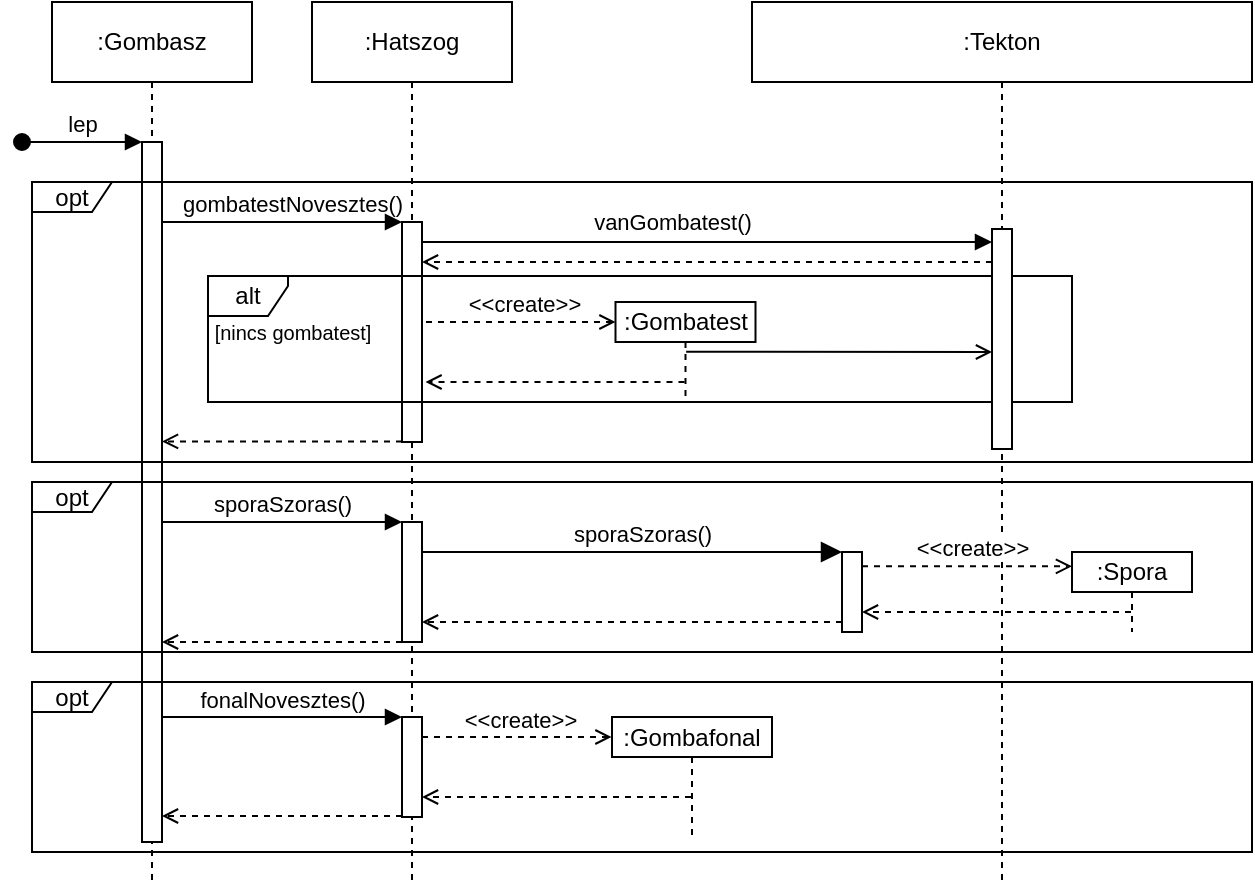 <mxfile version="26.0.16">
  <diagram name="Page-1" id="2YBvvXClWsGukQMizWep">
    <mxGraphModel dx="989" dy="611" grid="1" gridSize="10" guides="1" tooltips="1" connect="1" arrows="1" fold="1" page="1" pageScale="1" pageWidth="850" pageHeight="1100" math="0" shadow="0">
      <root>
        <mxCell id="0" />
        <mxCell id="1" parent="0" />
        <mxCell id="aM9ryv3xv72pqoxQDRHE-1" value=":Gombasz" style="shape=umlLifeline;perimeter=lifelinePerimeter;whiteSpace=wrap;html=1;container=0;dropTarget=0;collapsible=0;recursiveResize=0;outlineConnect=0;portConstraint=eastwest;newEdgeStyle={&quot;edgeStyle&quot;:&quot;elbowEdgeStyle&quot;,&quot;elbow&quot;:&quot;vertical&quot;,&quot;curved&quot;:0,&quot;rounded&quot;:0};" parent="1" vertex="1">
          <mxGeometry x="40" y="40" width="100" height="440" as="geometry" />
        </mxCell>
        <mxCell id="aM9ryv3xv72pqoxQDRHE-2" value="" style="html=1;points=[];perimeter=orthogonalPerimeter;outlineConnect=0;targetShapes=umlLifeline;portConstraint=eastwest;newEdgeStyle={&quot;edgeStyle&quot;:&quot;elbowEdgeStyle&quot;,&quot;elbow&quot;:&quot;vertical&quot;,&quot;curved&quot;:0,&quot;rounded&quot;:0};" parent="aM9ryv3xv72pqoxQDRHE-1" vertex="1">
          <mxGeometry x="45" y="70" width="10" height="350" as="geometry" />
        </mxCell>
        <mxCell id="aM9ryv3xv72pqoxQDRHE-3" value="lep" style="html=1;verticalAlign=bottom;startArrow=oval;endArrow=block;startSize=8;edgeStyle=elbowEdgeStyle;elbow=vertical;curved=0;rounded=0;" parent="aM9ryv3xv72pqoxQDRHE-1" target="aM9ryv3xv72pqoxQDRHE-2" edge="1">
          <mxGeometry relative="1" as="geometry">
            <mxPoint x="-15" y="70" as="sourcePoint" />
          </mxGeometry>
        </mxCell>
        <mxCell id="Swqfz3uCfu7XpZo9XU_A-43" style="edgeStyle=elbowEdgeStyle;rounded=0;orthogonalLoop=1;jettySize=auto;html=1;elbow=vertical;curved=0;endArrow=block;endFill=1;" parent="1" target="Swqfz3uCfu7XpZo9XU_A-44" edge="1">
          <mxGeometry relative="1" as="geometry">
            <mxPoint x="224.999" y="160.003" as="sourcePoint" />
            <mxPoint x="519.57" y="160.003" as="targetPoint" />
          </mxGeometry>
        </mxCell>
        <mxCell id="Swqfz3uCfu7XpZo9XU_A-45" value="vanGombatest()" style="edgeLabel;html=1;align=center;verticalAlign=middle;resizable=0;points=[];" parent="Swqfz3uCfu7XpZo9XU_A-43" vertex="1" connectable="0">
          <mxGeometry x="-0.125" y="1" relative="1" as="geometry">
            <mxPoint y="-9" as="offset" />
          </mxGeometry>
        </mxCell>
        <mxCell id="aM9ryv3xv72pqoxQDRHE-5" value=":Hatszog" style="shape=umlLifeline;perimeter=lifelinePerimeter;whiteSpace=wrap;html=1;container=0;dropTarget=0;collapsible=0;recursiveResize=0;outlineConnect=0;portConstraint=eastwest;newEdgeStyle={&quot;edgeStyle&quot;:&quot;elbowEdgeStyle&quot;,&quot;elbow&quot;:&quot;vertical&quot;,&quot;curved&quot;:0,&quot;rounded&quot;:0};" parent="1" vertex="1">
          <mxGeometry x="170" y="40" width="100" height="440" as="geometry" />
        </mxCell>
        <mxCell id="aM9ryv3xv72pqoxQDRHE-6" value="" style="html=1;points=[];perimeter=orthogonalPerimeter;outlineConnect=0;targetShapes=umlLifeline;portConstraint=eastwest;newEdgeStyle={&quot;edgeStyle&quot;:&quot;elbowEdgeStyle&quot;,&quot;elbow&quot;:&quot;vertical&quot;,&quot;curved&quot;:0,&quot;rounded&quot;:0};" parent="aM9ryv3xv72pqoxQDRHE-5" vertex="1">
          <mxGeometry x="45" y="110" width="10" height="110" as="geometry" />
        </mxCell>
        <mxCell id="aM9ryv3xv72pqoxQDRHE-7" value="gombatestNovesztes()" style="html=1;verticalAlign=bottom;endArrow=block;edgeStyle=elbowEdgeStyle;elbow=vertical;curved=0;rounded=0;labelBackgroundColor=none;" parent="1" edge="1">
          <mxGeometry x="0.083" relative="1" as="geometry">
            <mxPoint x="95.0" y="150" as="sourcePoint" />
            <Array as="points">
              <mxPoint x="180" y="150" />
            </Array>
            <mxPoint x="215.0" y="150" as="targetPoint" />
            <mxPoint as="offset" />
          </mxGeometry>
        </mxCell>
        <mxCell id="Swqfz3uCfu7XpZo9XU_A-35" value="" style="edgeStyle=elbowEdgeStyle;rounded=0;orthogonalLoop=1;jettySize=auto;html=1;elbow=vertical;curved=0;endArrow=open;endFill=0;dashed=1;" parent="1" edge="1">
          <mxGeometry relative="1" as="geometry">
            <mxPoint x="356.25" y="230" as="sourcePoint" />
            <mxPoint x="226.75" y="230" as="targetPoint" />
            <Array as="points">
              <mxPoint x="281.75" y="230" />
            </Array>
          </mxGeometry>
        </mxCell>
        <mxCell id="Swqfz3uCfu7XpZo9XU_A-39" value="" style="edgeStyle=elbowEdgeStyle;rounded=0;orthogonalLoop=1;jettySize=auto;html=1;elbow=vertical;curved=0;endArrow=open;endFill=0;" parent="1" target="Swqfz3uCfu7XpZo9XU_A-44" edge="1">
          <mxGeometry relative="1" as="geometry">
            <mxPoint x="357.063" y="214.907" as="sourcePoint" />
            <mxPoint x="441.25" y="214.907" as="targetPoint" />
          </mxGeometry>
        </mxCell>
        <mxCell id="Swqfz3uCfu7XpZo9XU_A-1" value=":Gombatest" style="shape=umlLifeline;perimeter=lifelinePerimeter;whiteSpace=wrap;html=1;container=0;dropTarget=0;collapsible=0;recursiveResize=0;outlineConnect=0;portConstraint=eastwest;newEdgeStyle={&quot;edgeStyle&quot;:&quot;elbowEdgeStyle&quot;,&quot;elbow&quot;:&quot;vertical&quot;,&quot;curved&quot;:0,&quot;rounded&quot;:0};size=20;" parent="1" vertex="1">
          <mxGeometry x="321.75" y="190" width="70" height="50" as="geometry" />
        </mxCell>
        <mxCell id="Swqfz3uCfu7XpZo9XU_A-4" value="opt" style="shape=umlFrame;whiteSpace=wrap;html=1;pointerEvents=0;width=40;height=15;" parent="1" vertex="1">
          <mxGeometry x="30" y="130" width="610" height="140" as="geometry" />
        </mxCell>
        <mxCell id="Swqfz3uCfu7XpZo9XU_A-8" value="" style="endArrow=open;html=1;rounded=0;dashed=1;endFill=0;" parent="1" edge="1">
          <mxGeometry relative="1" as="geometry">
            <mxPoint x="215" y="259.72" as="sourcePoint" />
            <mxPoint x="95" y="259.72" as="targetPoint" />
          </mxGeometry>
        </mxCell>
        <mxCell id="Swqfz3uCfu7XpZo9XU_A-10" value="opt" style="shape=umlFrame;whiteSpace=wrap;html=1;pointerEvents=0;width=40;height=15;" parent="1" vertex="1">
          <mxGeometry x="30" y="280" width="610" height="85" as="geometry" />
        </mxCell>
        <mxCell id="Swqfz3uCfu7XpZo9XU_A-11" value="sporaSzoras()" style="html=1;verticalAlign=bottom;endArrow=block;edgeStyle=elbowEdgeStyle;elbow=vertical;curved=0;rounded=0;" parent="1" edge="1">
          <mxGeometry x="0.002" relative="1" as="geometry">
            <mxPoint x="95" y="300" as="sourcePoint" />
            <Array as="points">
              <mxPoint x="190" y="300" />
              <mxPoint x="175" y="300" />
            </Array>
            <mxPoint x="215.0" y="300" as="targetPoint" />
            <mxPoint as="offset" />
          </mxGeometry>
        </mxCell>
        <mxCell id="Swqfz3uCfu7XpZo9XU_A-12" value=":Tekton" style="shape=umlLifeline;perimeter=lifelinePerimeter;whiteSpace=wrap;html=1;container=0;dropTarget=0;collapsible=0;recursiveResize=0;outlineConnect=0;portConstraint=eastwest;newEdgeStyle={&quot;edgeStyle&quot;:&quot;elbowEdgeStyle&quot;,&quot;elbow&quot;:&quot;vertical&quot;,&quot;curved&quot;:0,&quot;rounded&quot;:0};size=40;" parent="1" vertex="1">
          <mxGeometry x="390" y="40" width="250" height="440" as="geometry" />
        </mxCell>
        <mxCell id="Swqfz3uCfu7XpZo9XU_A-23" value="" style="html=1;points=[];perimeter=orthogonalPerimeter;outlineConnect=0;targetShapes=umlLifeline;portConstraint=eastwest;newEdgeStyle={&quot;edgeStyle&quot;:&quot;elbowEdgeStyle&quot;,&quot;elbow&quot;:&quot;vertical&quot;,&quot;curved&quot;:0,&quot;rounded&quot;:0};" parent="Swqfz3uCfu7XpZo9XU_A-12" vertex="1">
          <mxGeometry x="45" y="275" width="10" height="40" as="geometry" />
        </mxCell>
        <mxCell id="Swqfz3uCfu7XpZo9XU_A-14" value=":Gombafonal" style="shape=umlLifeline;perimeter=lifelinePerimeter;whiteSpace=wrap;html=1;container=0;dropTarget=0;collapsible=0;recursiveResize=0;outlineConnect=0;portConstraint=eastwest;newEdgeStyle={&quot;edgeStyle&quot;:&quot;elbowEdgeStyle&quot;,&quot;elbow&quot;:&quot;vertical&quot;,&quot;curved&quot;:0,&quot;rounded&quot;:0};size=20;" parent="Swqfz3uCfu7XpZo9XU_A-12" vertex="1">
          <mxGeometry x="-70" y="357.5" width="80" height="60" as="geometry" />
        </mxCell>
        <mxCell id="Swqfz3uCfu7XpZo9XU_A-30" value="opt" style="shape=umlFrame;whiteSpace=wrap;html=1;pointerEvents=0;width=40;height=15;" parent="Swqfz3uCfu7XpZo9XU_A-12" vertex="1">
          <mxGeometry x="-360" y="340" width="610" height="85" as="geometry" />
        </mxCell>
        <mxCell id="Swqfz3uCfu7XpZo9XU_A-31" value="fonalNovesztes()" style="html=1;verticalAlign=bottom;endArrow=block;edgeStyle=elbowEdgeStyle;elbow=vertical;curved=0;rounded=0;" parent="Swqfz3uCfu7XpZo9XU_A-12" edge="1">
          <mxGeometry x="0.002" relative="1" as="geometry">
            <mxPoint x="-295" y="357.5" as="sourcePoint" />
            <Array as="points">
              <mxPoint x="-200" y="357.5" />
              <mxPoint x="-215" y="357.5" />
            </Array>
            <mxPoint x="-175.0" y="357.5" as="targetPoint" />
            <mxPoint as="offset" />
          </mxGeometry>
        </mxCell>
        <mxCell id="Swqfz3uCfu7XpZo9XU_A-32" value="" style="html=1;points=[];perimeter=orthogonalPerimeter;outlineConnect=0;targetShapes=umlLifeline;portConstraint=eastwest;newEdgeStyle={&quot;edgeStyle&quot;:&quot;elbowEdgeStyle&quot;,&quot;elbow&quot;:&quot;vertical&quot;,&quot;curved&quot;:0,&quot;rounded&quot;:0};" parent="Swqfz3uCfu7XpZo9XU_A-12" vertex="1">
          <mxGeometry x="-175" y="357.5" width="10" height="50" as="geometry" />
        </mxCell>
        <mxCell id="Swqfz3uCfu7XpZo9XU_A-37" value="&amp;lt;&amp;lt;create&amp;gt;&amp;gt;" style="html=1;verticalAlign=bottom;endArrow=open;endSize=6;edgeStyle=elbowEdgeStyle;elbow=vertical;curved=0;rounded=0;dashed=1;entryX=0.475;entryY=0.499;entryDx=0;entryDy=0;entryPerimeter=0;" parent="Swqfz3uCfu7XpZo9XU_A-12" edge="1">
          <mxGeometry x="0.041" relative="1" as="geometry">
            <mxPoint x="-70.25" y="367.54" as="targetPoint" />
            <Array as="points">
              <mxPoint x="-40" y="367.5" />
            </Array>
            <mxPoint x="-165.0" y="367.54" as="sourcePoint" />
            <mxPoint as="offset" />
          </mxGeometry>
        </mxCell>
        <mxCell id="Swqfz3uCfu7XpZo9XU_A-38" value="" style="edgeStyle=elbowEdgeStyle;rounded=0;orthogonalLoop=1;jettySize=auto;html=1;elbow=vertical;curved=0;endArrow=open;endFill=0;dashed=1;" parent="Swqfz3uCfu7XpZo9XU_A-12" source="Swqfz3uCfu7XpZo9XU_A-14" edge="1">
          <mxGeometry relative="1" as="geometry">
            <mxPoint x="-36" y="397.5" as="sourcePoint" />
            <mxPoint x="-165" y="397.5" as="targetPoint" />
            <Array as="points">
              <mxPoint x="-110" y="397.5" />
            </Array>
          </mxGeometry>
        </mxCell>
        <mxCell id="Swqfz3uCfu7XpZo9XU_A-34" value="" style="edgeStyle=elbowEdgeStyle;rounded=0;orthogonalLoop=1;jettySize=auto;html=1;elbow=vertical;curved=0;endArrow=open;endFill=0;dashed=1;" parent="1" edge="1">
          <mxGeometry relative="1" as="geometry">
            <mxPoint x="579.5" y="345" as="sourcePoint" />
            <mxPoint x="445" y="345" as="targetPoint" />
            <Array as="points">
              <mxPoint x="500" y="345" />
            </Array>
          </mxGeometry>
        </mxCell>
        <mxCell id="Swqfz3uCfu7XpZo9XU_A-13" value=":Spora" style="shape=umlLifeline;perimeter=lifelinePerimeter;whiteSpace=wrap;html=1;container=0;dropTarget=0;collapsible=0;recursiveResize=0;outlineConnect=0;portConstraint=eastwest;newEdgeStyle={&quot;edgeStyle&quot;:&quot;elbowEdgeStyle&quot;,&quot;elbow&quot;:&quot;vertical&quot;,&quot;curved&quot;:0,&quot;rounded&quot;:0};size=20;" parent="1" vertex="1">
          <mxGeometry x="550" y="315" width="60" height="40" as="geometry" />
        </mxCell>
        <mxCell id="Swqfz3uCfu7XpZo9XU_A-15" value="sporaSzoras()" style="html=1;verticalAlign=bottom;endArrow=block;endSize=8;edgeStyle=elbowEdgeStyle;elbow=vertical;curved=0;rounded=0;endFill=1;" parent="1" source="Swqfz3uCfu7XpZo9XU_A-16" target="Swqfz3uCfu7XpZo9XU_A-23" edge="1">
          <mxGeometry x="0.041" relative="1" as="geometry">
            <mxPoint x="325" y="317.5" as="targetPoint" />
            <Array as="points">
              <mxPoint x="300" y="315" />
              <mxPoint x="340" y="312.5" />
              <mxPoint x="290" y="302.5" />
            </Array>
            <mxPoint x="220" y="317.5" as="sourcePoint" />
            <mxPoint as="offset" />
          </mxGeometry>
        </mxCell>
        <mxCell id="Swqfz3uCfu7XpZo9XU_A-17" value="" style="html=1;verticalAlign=bottom;endArrow=open;endSize=8;edgeStyle=elbowEdgeStyle;elbow=vertical;curved=0;rounded=0;" parent="1" target="Swqfz3uCfu7XpZo9XU_A-16" edge="1">
          <mxGeometry x="0.041" relative="1" as="geometry">
            <mxPoint x="550" y="313" as="targetPoint" />
            <Array as="points" />
            <mxPoint x="220" y="317.5" as="sourcePoint" />
            <mxPoint as="offset" />
          </mxGeometry>
        </mxCell>
        <mxCell id="Swqfz3uCfu7XpZo9XU_A-16" value="" style="html=1;points=[];perimeter=orthogonalPerimeter;outlineConnect=0;targetShapes=umlLifeline;portConstraint=eastwest;newEdgeStyle={&quot;edgeStyle&quot;:&quot;elbowEdgeStyle&quot;,&quot;elbow&quot;:&quot;vertical&quot;,&quot;curved&quot;:0,&quot;rounded&quot;:0};" parent="1" vertex="1">
          <mxGeometry x="215" y="300" width="10" height="60" as="geometry" />
        </mxCell>
        <mxCell id="Swqfz3uCfu7XpZo9XU_A-19" value="&amp;lt;&amp;lt;create&amp;gt;&amp;gt;" style="html=1;verticalAlign=bottom;endArrow=open;endSize=6;edgeStyle=elbowEdgeStyle;elbow=vertical;curved=0;rounded=0;endFill=0;dashed=1;" parent="1" source="Swqfz3uCfu7XpZo9XU_A-23" edge="1">
          <mxGeometry x="0.041" relative="1" as="geometry">
            <mxPoint x="550" y="322" as="targetPoint" />
            <Array as="points">
              <mxPoint x="517.5" y="322.16" />
              <mxPoint x="557.5" y="319.66" />
              <mxPoint x="507.5" y="309.66" />
            </Array>
            <mxPoint x="440" y="322.16" as="sourcePoint" />
            <mxPoint as="offset" />
          </mxGeometry>
        </mxCell>
        <mxCell id="Swqfz3uCfu7XpZo9XU_A-36" value="&amp;lt;&amp;lt;create&amp;gt;&amp;gt;" style="html=1;verticalAlign=bottom;endArrow=open;endSize=6;edgeStyle=elbowEdgeStyle;elbow=vertical;curved=0;rounded=0;dashed=1;entryX=0.475;entryY=0.499;entryDx=0;entryDy=0;entryPerimeter=0;" parent="1" edge="1">
          <mxGeometry x="0.041" relative="1" as="geometry">
            <mxPoint x="321.75" y="200.04" as="targetPoint" />
            <Array as="points">
              <mxPoint x="352" y="200" />
            </Array>
            <mxPoint x="227.0" y="200.04" as="sourcePoint" />
            <mxPoint as="offset" />
          </mxGeometry>
        </mxCell>
        <mxCell id="Swqfz3uCfu7XpZo9XU_A-41" value="alt" style="shape=umlFrame;whiteSpace=wrap;html=1;pointerEvents=0;width=40;height=20;" parent="1" vertex="1">
          <mxGeometry x="118" y="177" width="432" height="63" as="geometry" />
        </mxCell>
        <mxCell id="Swqfz3uCfu7XpZo9XU_A-42" value="&lt;font style=&quot;font-size: 10px;&quot;&gt;[nincs gombatest]&lt;/font&gt;" style="text;html=1;align=center;verticalAlign=middle;resizable=0;points=[];autosize=1;strokeColor=none;fillColor=none;" parent="1" vertex="1">
          <mxGeometry x="110" y="190" width="100" height="30" as="geometry" />
        </mxCell>
        <mxCell id="Swqfz3uCfu7XpZo9XU_A-46" style="edgeStyle=elbowEdgeStyle;rounded=0;orthogonalLoop=1;jettySize=auto;html=1;elbow=vertical;curved=0;dashed=1;endArrow=open;endFill=0;" parent="1" edge="1">
          <mxGeometry relative="1" as="geometry">
            <mxPoint x="510" y="170" as="sourcePoint" />
            <mxPoint x="225" y="170" as="targetPoint" />
          </mxGeometry>
        </mxCell>
        <mxCell id="Swqfz3uCfu7XpZo9XU_A-44" value="" style="html=1;points=[];perimeter=orthogonalPerimeter;outlineConnect=0;targetShapes=umlLifeline;portConstraint=eastwest;newEdgeStyle={&quot;edgeStyle&quot;:&quot;elbowEdgeStyle&quot;,&quot;elbow&quot;:&quot;vertical&quot;,&quot;curved&quot;:0,&quot;rounded&quot;:0};" parent="1" vertex="1">
          <mxGeometry x="510" y="153.5" width="10" height="110" as="geometry" />
        </mxCell>
        <mxCell id="5z13YSDL-ww-2JGOt4z1-1" value="" style="endArrow=open;html=1;rounded=0;dashed=1;endFill=0;" edge="1" parent="1">
          <mxGeometry relative="1" as="geometry">
            <mxPoint x="215" y="360" as="sourcePoint" />
            <mxPoint x="95" y="360" as="targetPoint" />
          </mxGeometry>
        </mxCell>
        <mxCell id="5z13YSDL-ww-2JGOt4z1-2" value="" style="endArrow=open;html=1;rounded=0;dashed=1;endFill=0;" edge="1" parent="1">
          <mxGeometry relative="1" as="geometry">
            <mxPoint x="215" y="447" as="sourcePoint" />
            <mxPoint x="95" y="447" as="targetPoint" />
          </mxGeometry>
        </mxCell>
        <mxCell id="5z13YSDL-ww-2JGOt4z1-3" value="" style="endArrow=open;html=1;rounded=0;dashed=1;endFill=0;" edge="1" parent="1">
          <mxGeometry relative="1" as="geometry">
            <mxPoint x="435" y="350" as="sourcePoint" />
            <mxPoint x="225" y="350" as="targetPoint" />
          </mxGeometry>
        </mxCell>
      </root>
    </mxGraphModel>
  </diagram>
</mxfile>

